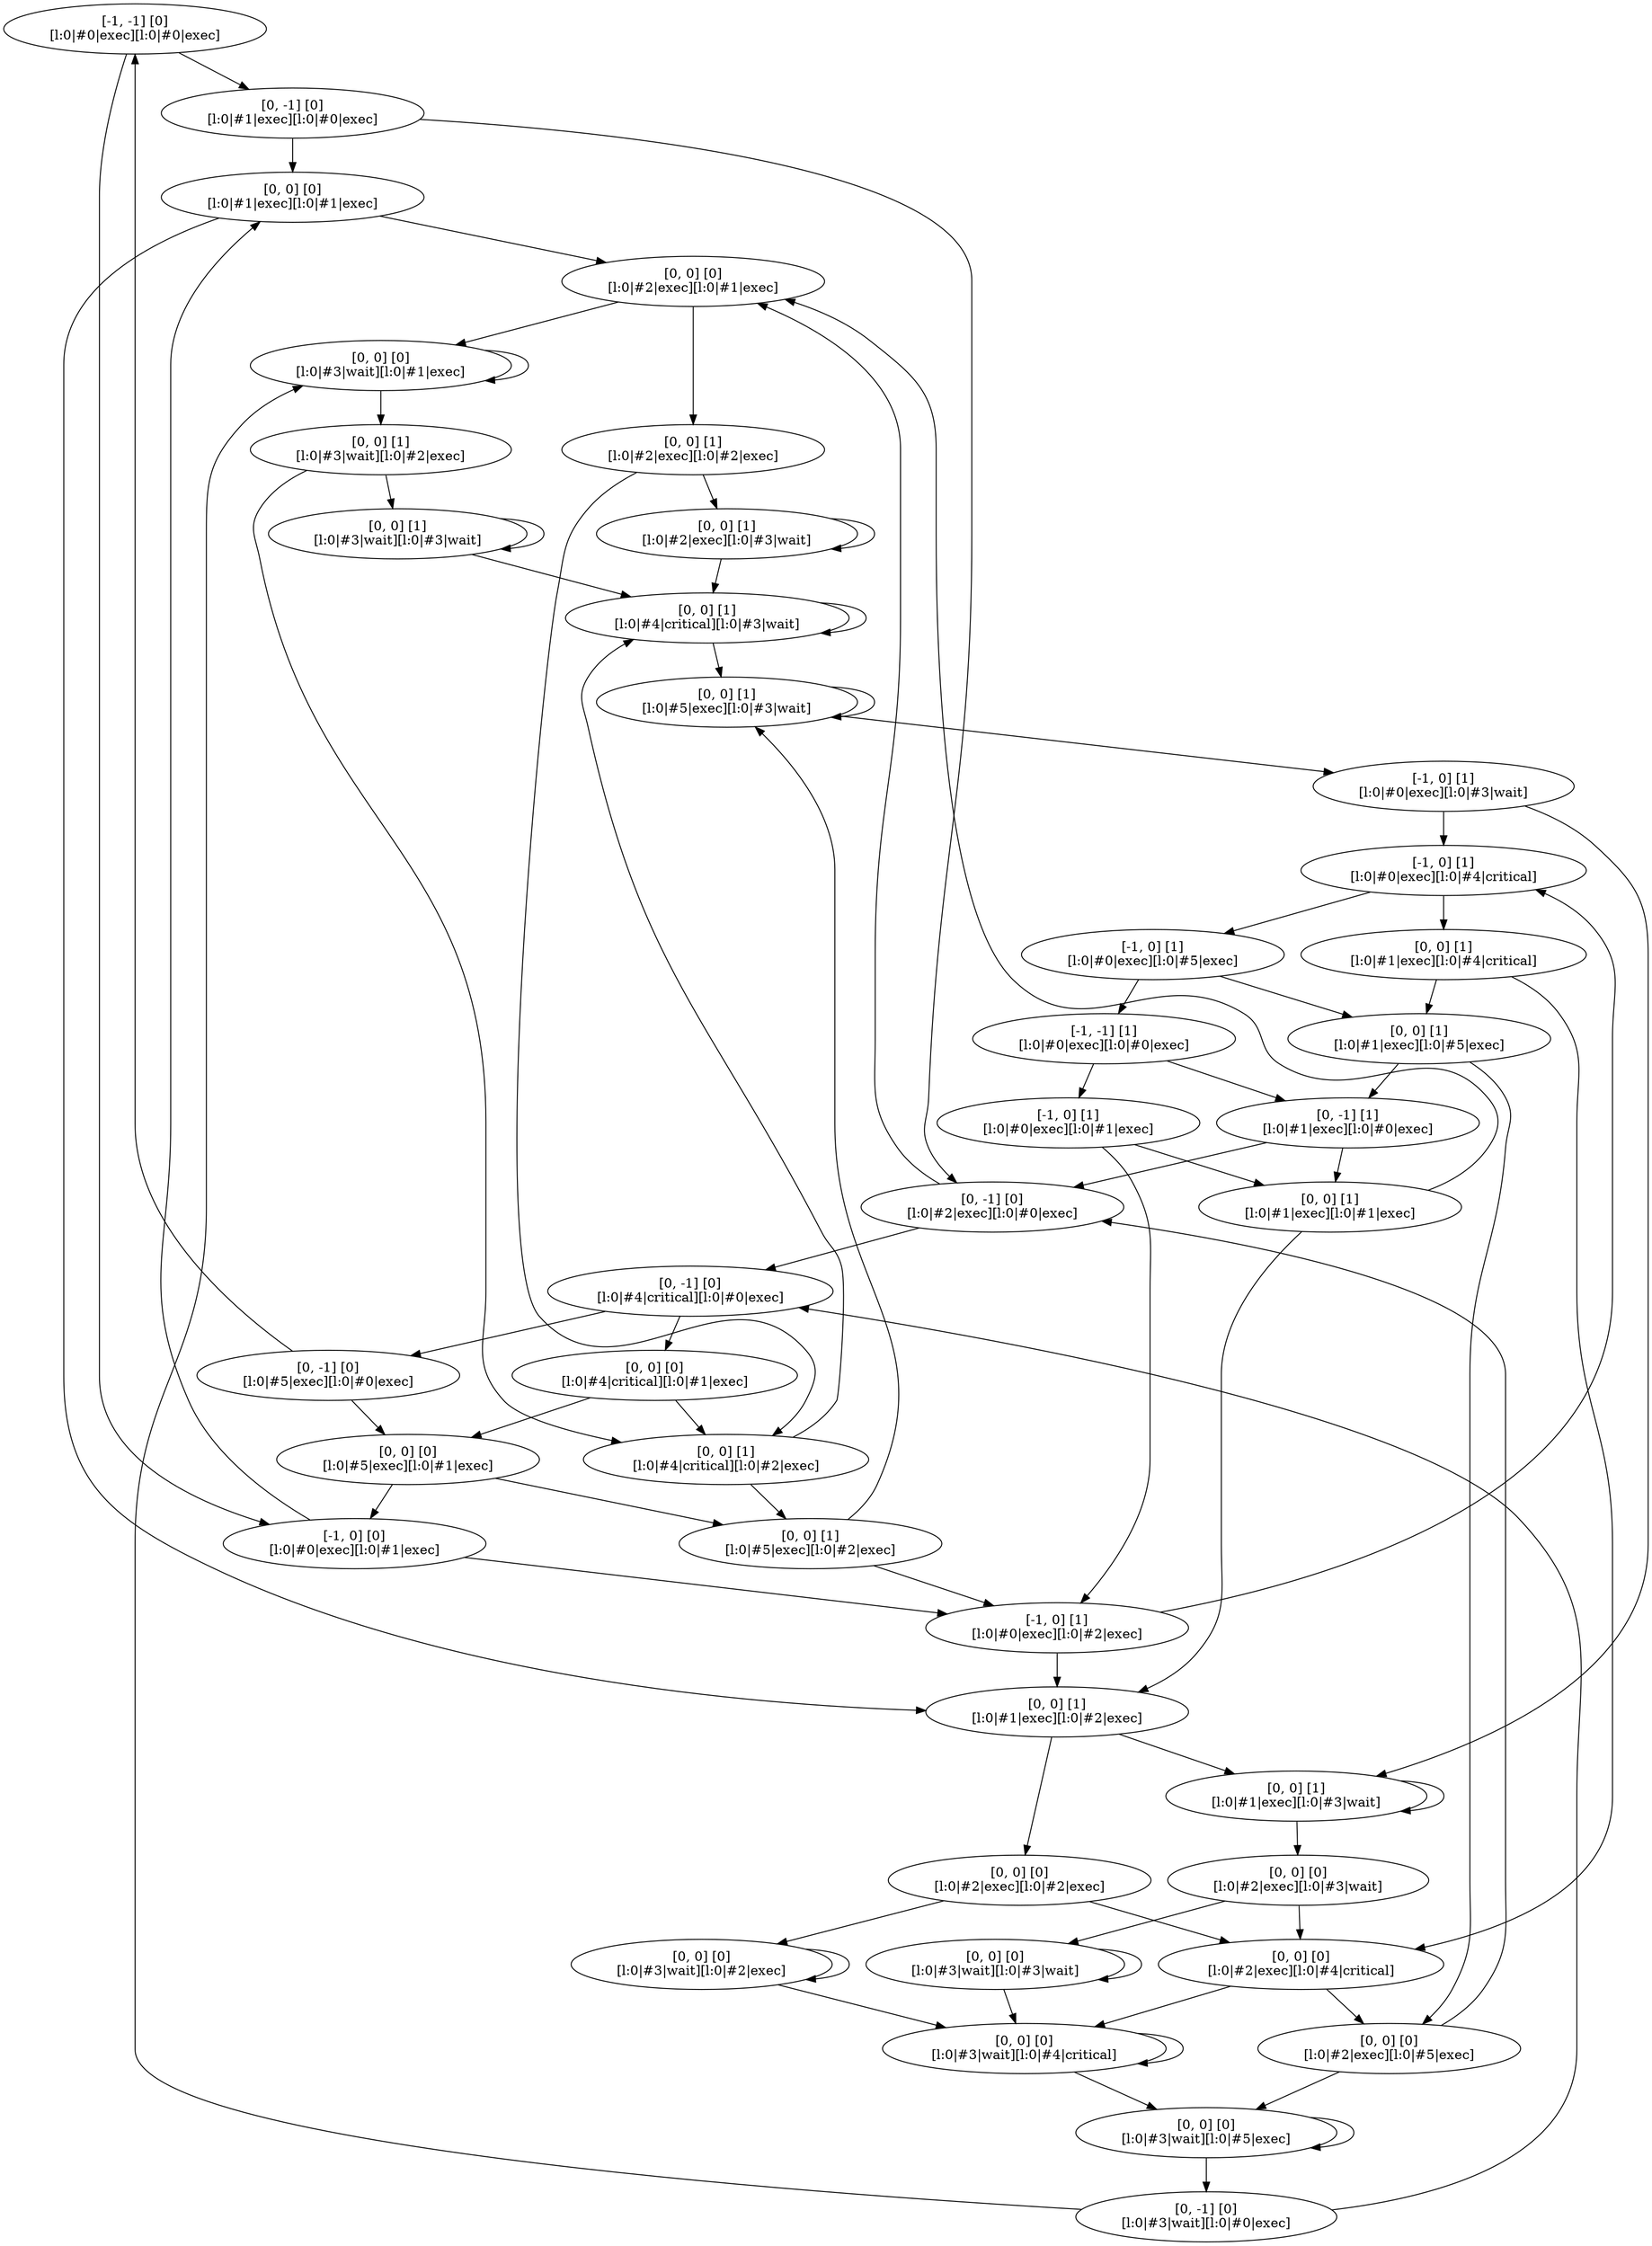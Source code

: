 digraph G {
0 [label="[-1, -1] [0]\n[l:0|#0|exec][l:0|#0|exec]"]
1 [label="[0, -1] [0]\n[l:0|#1|exec][l:0|#0|exec]"]
4 [label="[0, 0] [0]\n[l:0|#1|exec][l:0|#1|exec]"]
2 [label="[-1, 0] [0]\n[l:0|#0|exec][l:0|#1|exec]"]
3 [label="[0, -1] [0]\n[l:0|#2|exec][l:0|#0|exec]"]
6 [label="[-1, 0] [1]\n[l:0|#0|exec][l:0|#2|exec]"]
7 [label="[0, -1] [0]\n[l:0|#4|critical][l:0|#0|exec]"]
8 [label="[0, 0] [0]\n[l:0|#2|exec][l:0|#1|exec]"]
10 [label="[0, 0] [1]\n[l:0|#1|exec][l:0|#2|exec]"]
12 [label="[-1, 0] [1]\n[l:0|#0|exec][l:0|#4|critical]"]
13 [label="[0, -1] [0]\n[l:0|#5|exec][l:0|#0|exec]"]
14 [label="[0, 0] [0]\n[l:0|#4|critical][l:0|#1|exec]"]
15 [label="[0, 0] [0]\n[l:0|#3|wait][l:0|#1|exec]"]
16 [label="[0, 0] [1]\n[l:0|#2|exec][l:0|#2|exec]"]
17 [label="[0, 0] [0]\n[l:0|#2|exec][l:0|#2|exec]"]
18 [label="[0, 0] [1]\n[l:0|#1|exec][l:0|#3|wait]"]
42 [label="[0, 0] [1]\n[l:0|#3|wait][l:0|#3|wait]"]
46 [label="[0, 0] [0]\n[l:0|#3|wait][l:0|#4|critical]"]
48 [label="[0, 0] [0]\n[l:0|#2|exec][l:0|#5|exec]"]
49 [label="[0, 0] [0]\n[l:0|#3|wait][l:0|#3|wait]"]
52 [label="[0, -1] [1]\n[l:0|#1|exec][l:0|#0|exec]"]
54 [label="[-1, 0] [1]\n[l:0|#0|exec][l:0|#1|exec]"]
56 [label="[0, 0] [1]\n[l:0|#5|exec][l:0|#3|wait]"]
36 [label="[-1, -1] [1]\n[l:0|#0|exec][l:0|#0|exec]"]
38 [label="[0, 0] [1]\n[l:0|#5|exec][l:0|#2|exec]"]
40 [label="[0, 0] [1]\n[l:0|#4|critical][l:0|#3|wait]"]
22 [label="[0, 0] [0]\n[l:0|#5|exec][l:0|#1|exec]"]
20 [label="[-1, 0] [1]\n[l:0|#0|exec][l:0|#5|exec]"]
19 [label="[0, 0] [1]\n[l:0|#1|exec][l:0|#4|critical]"]
24 [label="[0, 0] [1]\n[l:0|#4|critical][l:0|#2|exec]"]
26 [label="[0, 0] [1]\n[l:0|#3|wait][l:0|#2|exec]"]
28 [label="[0, 0] [1]\n[l:0|#2|exec][l:0|#3|wait]"]
29 [label="[0, 0] [0]\n[l:0|#3|wait][l:0|#2|exec]"]
30 [label="[0, 0] [0]\n[l:0|#2|exec][l:0|#4|critical]"]
31 [label="[0, 0] [0]\n[l:0|#2|exec][l:0|#3|wait]"]
34 [label="[0, 0] [1]\n[l:0|#1|exec][l:0|#5|exec]"]
62 [label="[0, 0] [0]\n[l:0|#3|wait][l:0|#5|exec]"]
68 [label="[0, 0] [1]\n[l:0|#1|exec][l:0|#1|exec]"]
71 [label="[-1, 0] [1]\n[l:0|#0|exec][l:0|#3|wait]"]
74 [label="[0, -1] [0]\n[l:0|#3|wait][l:0|#0|exec]"]
0 -> 1
0 -> 2
1 -> 3
1 -> 4
2 -> 4
2 -> 6
3 -> 7
3 -> 8
4 -> 8
4 -> 10
6 -> 10
6 -> 12
7 -> 13
7 -> 14
8 -> 15
8 -> 16
10 -> 17
10 -> 18
12 -> 19
12 -> 20
13 -> 0
13 -> 22
14 -> 22
14 -> 24
15 -> 15
15 -> 26
16 -> 24
16 -> 28
17 -> 29
17 -> 30
18 -> 31
18 -> 18
19 -> 30
19 -> 34
20 -> 34
20 -> 36
22 -> 2
22 -> 38
24 -> 38
24 -> 40
26 -> 24
26 -> 42
28 -> 40
28 -> 28
29 -> 29
29 -> 46
30 -> 46
30 -> 48
31 -> 49
31 -> 30
34 -> 48
34 -> 52
36 -> 52
36 -> 54
38 -> 6
38 -> 56
40 -> 56
40 -> 40
42 -> 40
42 -> 42
46 -> 46
46 -> 62
48 -> 62
48 -> 3
49 -> 49
49 -> 46
52 -> 3
52 -> 68
54 -> 68
54 -> 6
56 -> 71
56 -> 56
62 -> 62
62 -> 74
68 -> 8
68 -> 10
71 -> 18
71 -> 12
74 -> 7
74 -> 15

}